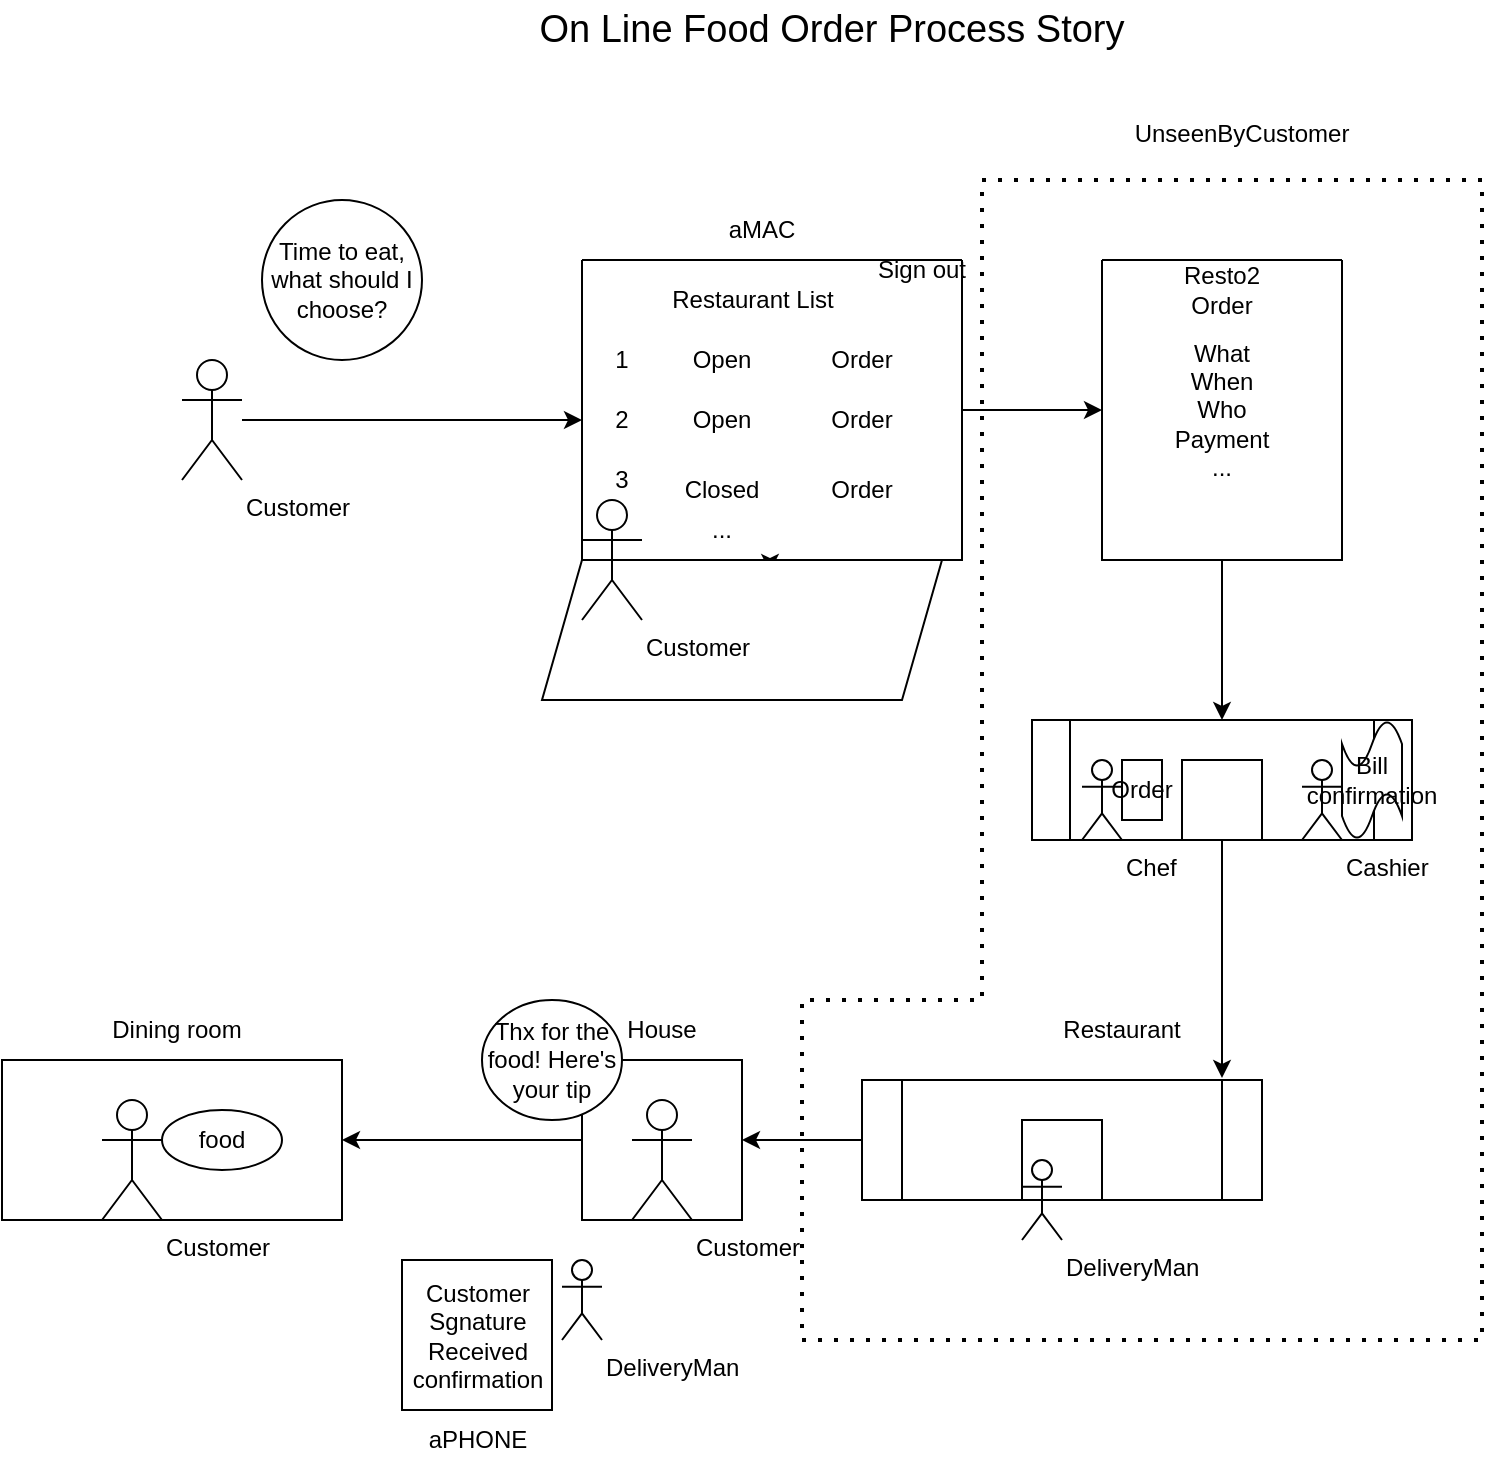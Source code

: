 <mxfile version="20.8.15" type="github">
  <diagram name="Page-1" id="24cGuhFqlBtAouZnWeeH">
    <mxGraphModel dx="1194" dy="797" grid="1" gridSize="10" guides="1" tooltips="1" connect="1" arrows="1" fold="1" page="1" pageScale="1" pageWidth="850" pageHeight="1100" math="0" shadow="0">
      <root>
        <mxCell id="0" />
        <mxCell id="1" parent="0" />
        <mxCell id="K8Uam2Voq4mU4n3GS_Z4-25" style="edgeStyle=orthogonalEdgeStyle;rounded=0;orthogonalLoop=1;jettySize=auto;html=1;" parent="1" source="gwAT7ZUjaCjg8AmAKzfd-1" edge="1">
          <mxGeometry relative="1" as="geometry">
            <mxPoint x="330" y="330" as="targetPoint" />
          </mxGeometry>
        </mxCell>
        <mxCell id="gwAT7ZUjaCjg8AmAKzfd-1" value="Customer" style="shape=umlActor;verticalLabelPosition=bottom;verticalAlign=top;html=1;outlineConnect=0;labelPosition=right;align=left;" parent="1" vertex="1">
          <mxGeometry x="130" y="300" width="30" height="60" as="geometry" />
        </mxCell>
        <mxCell id="gwAT7ZUjaCjg8AmAKzfd-4" value="Time to eat, what should I choose?" style="ellipse;whiteSpace=wrap;html=1;verticalAlign=middle;labelPosition=center;verticalLabelPosition=middle;align=center;" parent="1" vertex="1">
          <mxGeometry x="170" y="220" width="80" height="80" as="geometry" />
        </mxCell>
        <mxCell id="K8Uam2Voq4mU4n3GS_Z4-64" style="edgeStyle=orthogonalEdgeStyle;rounded=0;orthogonalLoop=1;jettySize=auto;html=1;exitX=1;exitY=0.5;exitDx=0;exitDy=0;" parent="1" source="K8Uam2Voq4mU4n3GS_Z4-11" target="K8Uam2Voq4mU4n3GS_Z4-61" edge="1">
          <mxGeometry relative="1" as="geometry" />
        </mxCell>
        <mxCell id="K8Uam2Voq4mU4n3GS_Z4-11" value="" style="swimlane;startSize=0;movable=1;resizable=1;rotatable=1;deletable=1;editable=1;connectable=1;" parent="1" vertex="1">
          <mxGeometry x="330" y="250" width="190" height="150" as="geometry" />
        </mxCell>
        <mxCell id="K8Uam2Voq4mU4n3GS_Z4-12" value="Restaurant List" style="text;html=1;align=center;verticalAlign=middle;resizable=1;points=[];autosize=1;strokeColor=none;fillColor=none;movable=1;rotatable=1;deletable=1;editable=1;connectable=1;" parent="K8Uam2Voq4mU4n3GS_Z4-11" vertex="1">
          <mxGeometry y="5" width="170" height="30" as="geometry" />
        </mxCell>
        <mxCell id="K8Uam2Voq4mU4n3GS_Z4-13" value="Open" style="text;html=1;strokeColor=none;fillColor=none;align=center;verticalAlign=middle;whiteSpace=wrap;rounded=0;movable=0;resizable=0;rotatable=0;deletable=0;editable=0;connectable=0;" parent="K8Uam2Voq4mU4n3GS_Z4-11" vertex="1">
          <mxGeometry x="40" y="35" width="60" height="30" as="geometry" />
        </mxCell>
        <mxCell id="K8Uam2Voq4mU4n3GS_Z4-15" value="Open" style="text;html=1;strokeColor=none;fillColor=none;align=center;verticalAlign=middle;whiteSpace=wrap;rounded=0;movable=0;resizable=0;rotatable=0;deletable=0;editable=0;connectable=0;" parent="K8Uam2Voq4mU4n3GS_Z4-11" vertex="1">
          <mxGeometry x="40" y="65" width="60" height="30" as="geometry" />
        </mxCell>
        <mxCell id="K8Uam2Voq4mU4n3GS_Z4-18" value="Closed" style="text;html=1;strokeColor=none;fillColor=none;align=center;verticalAlign=middle;whiteSpace=wrap;rounded=0;movable=0;resizable=0;rotatable=0;deletable=0;editable=0;connectable=0;" parent="K8Uam2Voq4mU4n3GS_Z4-11" vertex="1">
          <mxGeometry x="40" y="100" width="60" height="30" as="geometry" />
        </mxCell>
        <mxCell id="K8Uam2Voq4mU4n3GS_Z4-19" value="..." style="text;html=1;strokeColor=none;fillColor=none;align=center;verticalAlign=middle;whiteSpace=wrap;rounded=0;movable=1;resizable=1;rotatable=1;deletable=1;editable=1;connectable=1;" parent="K8Uam2Voq4mU4n3GS_Z4-11" vertex="1">
          <mxGeometry x="40" y="120" width="60" height="30" as="geometry" />
        </mxCell>
        <mxCell id="K8Uam2Voq4mU4n3GS_Z4-21" value="1" style="text;html=1;strokeColor=none;fillColor=none;align=center;verticalAlign=middle;whiteSpace=wrap;rounded=0;movable=0;resizable=0;rotatable=0;deletable=0;editable=0;connectable=0;" parent="K8Uam2Voq4mU4n3GS_Z4-11" vertex="1">
          <mxGeometry x="-10" y="35" width="60" height="30" as="geometry" />
        </mxCell>
        <mxCell id="K8Uam2Voq4mU4n3GS_Z4-22" value="2" style="text;html=1;strokeColor=none;fillColor=none;align=center;verticalAlign=middle;whiteSpace=wrap;rounded=0;movable=0;resizable=0;rotatable=0;deletable=0;editable=0;connectable=0;" parent="K8Uam2Voq4mU4n3GS_Z4-11" vertex="1">
          <mxGeometry x="-10" y="65" width="60" height="30" as="geometry" />
        </mxCell>
        <mxCell id="K8Uam2Voq4mU4n3GS_Z4-23" value="3" style="text;html=1;strokeColor=none;fillColor=none;align=center;verticalAlign=middle;whiteSpace=wrap;rounded=0;movable=0;resizable=0;rotatable=0;deletable=0;editable=0;connectable=0;" parent="K8Uam2Voq4mU4n3GS_Z4-11" vertex="1">
          <mxGeometry x="-10" y="95" width="60" height="30" as="geometry" />
        </mxCell>
        <mxCell id="K8Uam2Voq4mU4n3GS_Z4-29" style="edgeStyle=orthogonalEdgeStyle;rounded=0;orthogonalLoop=1;jettySize=auto;html=1;exitX=0.5;exitY=1;exitDx=0;exitDy=0;entryX=0.9;entryY=1.2;entryDx=0;entryDy=0;entryPerimeter=0;" parent="K8Uam2Voq4mU4n3GS_Z4-11" source="K8Uam2Voq4mU4n3GS_Z4-11" target="K8Uam2Voq4mU4n3GS_Z4-19" edge="1">
          <mxGeometry relative="1" as="geometry" />
        </mxCell>
        <mxCell id="K8Uam2Voq4mU4n3GS_Z4-34" value="Order" style="text;html=1;strokeColor=none;fillColor=none;align=center;verticalAlign=middle;whiteSpace=wrap;rounded=0;" parent="K8Uam2Voq4mU4n3GS_Z4-11" vertex="1">
          <mxGeometry x="110" y="35" width="60" height="30" as="geometry" />
        </mxCell>
        <mxCell id="K8Uam2Voq4mU4n3GS_Z4-46" value="Order" style="text;html=1;strokeColor=none;fillColor=none;align=center;verticalAlign=middle;whiteSpace=wrap;rounded=0;" parent="K8Uam2Voq4mU4n3GS_Z4-11" vertex="1">
          <mxGeometry x="110" y="65" width="60" height="30" as="geometry" />
        </mxCell>
        <mxCell id="K8Uam2Voq4mU4n3GS_Z4-47" value="Order" style="text;html=1;strokeColor=none;fillColor=none;align=center;verticalAlign=middle;whiteSpace=wrap;rounded=0;" parent="K8Uam2Voq4mU4n3GS_Z4-11" vertex="1">
          <mxGeometry x="110" y="100" width="60" height="30" as="geometry" />
        </mxCell>
        <mxCell id="dpScCvn75QKcrCQb_mfu-1" value="Sign out" style="text;html=1;strokeColor=none;fillColor=none;align=center;verticalAlign=middle;whiteSpace=wrap;rounded=0;" vertex="1" parent="K8Uam2Voq4mU4n3GS_Z4-11">
          <mxGeometry x="140" y="-10" width="60" height="30" as="geometry" />
        </mxCell>
        <mxCell id="K8Uam2Voq4mU4n3GS_Z4-24" value="aMAC" style="text;html=1;strokeColor=none;fillColor=none;align=center;verticalAlign=middle;whiteSpace=wrap;rounded=0;movable=1;resizable=1;rotatable=1;deletable=1;editable=1;connectable=1;" parent="1" vertex="1">
          <mxGeometry x="330" y="220" width="180" height="30" as="geometry" />
        </mxCell>
        <mxCell id="K8Uam2Voq4mU4n3GS_Z4-28" value="" style="shape=parallelogram;perimeter=parallelogramPerimeter;whiteSpace=wrap;html=1;fixedSize=1;" parent="1" vertex="1">
          <mxGeometry x="310" y="400" width="200" height="70" as="geometry" />
        </mxCell>
        <mxCell id="K8Uam2Voq4mU4n3GS_Z4-26" value="Customer" style="shape=umlActor;verticalLabelPosition=bottom;verticalAlign=top;html=1;outlineConnect=0;labelPosition=right;align=left;" parent="1" vertex="1">
          <mxGeometry x="330" y="370" width="30" height="60" as="geometry" />
        </mxCell>
        <mxCell id="K8Uam2Voq4mU4n3GS_Z4-60" style="edgeStyle=orthogonalEdgeStyle;rounded=0;orthogonalLoop=1;jettySize=auto;html=1;exitX=0;exitY=0.5;exitDx=0;exitDy=0;entryX=1;entryY=0.5;entryDx=0;entryDy=0;" parent="1" source="K8Uam2Voq4mU4n3GS_Z4-30" target="K8Uam2Voq4mU4n3GS_Z4-49" edge="1">
          <mxGeometry relative="1" as="geometry" />
        </mxCell>
        <mxCell id="K8Uam2Voq4mU4n3GS_Z4-30" value="" style="shape=process;whiteSpace=wrap;html=1;backgroundOutline=1;" parent="1" vertex="1">
          <mxGeometry x="470" y="660" width="200" height="60" as="geometry" />
        </mxCell>
        <mxCell id="K8Uam2Voq4mU4n3GS_Z4-31" value="" style="rounded=0;whiteSpace=wrap;html=1;" parent="1" vertex="1">
          <mxGeometry x="550" y="680" width="40" height="40" as="geometry" />
        </mxCell>
        <mxCell id="K8Uam2Voq4mU4n3GS_Z4-32" value="Restaurant" style="text;html=1;strokeColor=none;fillColor=none;align=center;verticalAlign=middle;whiteSpace=wrap;rounded=0;" parent="1" vertex="1">
          <mxGeometry x="570" y="620" width="60" height="30" as="geometry" />
        </mxCell>
        <mxCell id="K8Uam2Voq4mU4n3GS_Z4-48" value="DeliveryMan" style="shape=umlActor;verticalLabelPosition=bottom;verticalAlign=top;html=1;outlineConnect=0;labelPosition=right;align=left;" parent="1" vertex="1">
          <mxGeometry x="550" y="700" width="20" height="40" as="geometry" />
        </mxCell>
        <mxCell id="K8Uam2Voq4mU4n3GS_Z4-53" style="edgeStyle=orthogonalEdgeStyle;rounded=0;orthogonalLoop=1;jettySize=auto;html=1;exitX=0;exitY=0.5;exitDx=0;exitDy=0;" parent="1" source="K8Uam2Voq4mU4n3GS_Z4-49" target="K8Uam2Voq4mU4n3GS_Z4-52" edge="1">
          <mxGeometry relative="1" as="geometry" />
        </mxCell>
        <mxCell id="K8Uam2Voq4mU4n3GS_Z4-49" value="" style="whiteSpace=wrap;html=1;aspect=fixed;" parent="1" vertex="1">
          <mxGeometry x="330" y="650" width="80" height="80" as="geometry" />
        </mxCell>
        <mxCell id="K8Uam2Voq4mU4n3GS_Z4-51" value="House" style="text;html=1;strokeColor=none;fillColor=none;align=center;verticalAlign=middle;whiteSpace=wrap;rounded=0;" parent="1" vertex="1">
          <mxGeometry x="340" y="620" width="60" height="30" as="geometry" />
        </mxCell>
        <mxCell id="K8Uam2Voq4mU4n3GS_Z4-52" value="" style="rounded=0;whiteSpace=wrap;html=1;" parent="1" vertex="1">
          <mxGeometry x="40" y="650" width="170" height="80" as="geometry" />
        </mxCell>
        <mxCell id="K8Uam2Voq4mU4n3GS_Z4-54" value="Dining room" style="text;html=1;strokeColor=none;fillColor=none;align=center;verticalAlign=middle;whiteSpace=wrap;rounded=0;" parent="1" vertex="1">
          <mxGeometry x="80" y="620" width="95" height="30" as="geometry" />
        </mxCell>
        <mxCell id="K8Uam2Voq4mU4n3GS_Z4-55" value="Customer" style="shape=umlActor;verticalLabelPosition=bottom;verticalAlign=top;html=1;outlineConnect=0;labelPosition=right;align=left;" parent="1" vertex="1">
          <mxGeometry x="355" y="670" width="30" height="60" as="geometry" />
        </mxCell>
        <mxCell id="K8Uam2Voq4mU4n3GS_Z4-57" value="Customer" style="shape=umlActor;verticalLabelPosition=bottom;verticalAlign=top;html=1;outlineConnect=0;labelPosition=right;align=left;" parent="1" vertex="1">
          <mxGeometry x="90" y="670" width="30" height="60" as="geometry" />
        </mxCell>
        <mxCell id="K8Uam2Voq4mU4n3GS_Z4-58" value="food" style="ellipse;whiteSpace=wrap;html=1;" parent="1" vertex="1">
          <mxGeometry x="120" y="675" width="60" height="30" as="geometry" />
        </mxCell>
        <mxCell id="K8Uam2Voq4mU4n3GS_Z4-59" value="DeliveryMan" style="shape=umlActor;verticalLabelPosition=bottom;verticalAlign=top;html=1;outlineConnect=0;labelPosition=right;align=left;" parent="1" vertex="1">
          <mxGeometry x="320" y="750" width="20" height="40" as="geometry" />
        </mxCell>
        <mxCell id="K8Uam2Voq4mU4n3GS_Z4-74" style="edgeStyle=orthogonalEdgeStyle;rounded=0;orthogonalLoop=1;jettySize=auto;html=1;entryX=0.5;entryY=0;entryDx=0;entryDy=0;" parent="1" source="K8Uam2Voq4mU4n3GS_Z4-61" target="K8Uam2Voq4mU4n3GS_Z4-65" edge="1">
          <mxGeometry relative="1" as="geometry" />
        </mxCell>
        <mxCell id="K8Uam2Voq4mU4n3GS_Z4-61" value="" style="swimlane;startSize=0;" parent="1" vertex="1">
          <mxGeometry x="590" y="250" width="120" height="150" as="geometry" />
        </mxCell>
        <mxCell id="K8Uam2Voq4mU4n3GS_Z4-62" value="Resto2 Order" style="text;html=1;strokeColor=none;fillColor=none;align=center;verticalAlign=middle;whiteSpace=wrap;rounded=0;" parent="K8Uam2Voq4mU4n3GS_Z4-61" vertex="1">
          <mxGeometry x="30" width="60" height="30" as="geometry" />
        </mxCell>
        <mxCell id="K8Uam2Voq4mU4n3GS_Z4-63" value="What&lt;br&gt;When&lt;br&gt;Who&lt;br&gt;Payment&lt;br&gt;..." style="text;html=1;strokeColor=none;fillColor=none;align=center;verticalAlign=middle;whiteSpace=wrap;rounded=0;" parent="K8Uam2Voq4mU4n3GS_Z4-61" vertex="1">
          <mxGeometry x="30" y="60" width="60" height="30" as="geometry" />
        </mxCell>
        <mxCell id="K8Uam2Voq4mU4n3GS_Z4-65" value="" style="shape=process;whiteSpace=wrap;html=1;backgroundOutline=1;" parent="1" vertex="1">
          <mxGeometry x="555" y="480" width="190" height="60" as="geometry" />
        </mxCell>
        <mxCell id="K8Uam2Voq4mU4n3GS_Z4-75" style="edgeStyle=orthogonalEdgeStyle;rounded=0;orthogonalLoop=1;jettySize=auto;html=1;entryX=0.9;entryY=-0.017;entryDx=0;entryDy=0;entryPerimeter=0;" parent="1" source="K8Uam2Voq4mU4n3GS_Z4-66" target="K8Uam2Voq4mU4n3GS_Z4-30" edge="1">
          <mxGeometry relative="1" as="geometry" />
        </mxCell>
        <mxCell id="K8Uam2Voq4mU4n3GS_Z4-66" value="" style="rounded=0;whiteSpace=wrap;html=1;" parent="1" vertex="1">
          <mxGeometry x="630" y="500" width="40" height="40" as="geometry" />
        </mxCell>
        <mxCell id="K8Uam2Voq4mU4n3GS_Z4-68" value="Chef" style="shape=umlActor;verticalLabelPosition=bottom;verticalAlign=top;html=1;outlineConnect=0;labelPosition=right;align=left;" parent="1" vertex="1">
          <mxGeometry x="580" y="500" width="20" height="40" as="geometry" />
        </mxCell>
        <mxCell id="K8Uam2Voq4mU4n3GS_Z4-70" value="Order" style="shape=note;whiteSpace=wrap;html=1;backgroundOutline=1;darkOpacity=0.05;size=0;" parent="1" vertex="1">
          <mxGeometry x="600" y="500" width="20" height="30" as="geometry" />
        </mxCell>
        <mxCell id="K8Uam2Voq4mU4n3GS_Z4-72" value="Cashier" style="shape=umlActor;verticalLabelPosition=bottom;verticalAlign=top;html=1;outlineConnect=0;labelPosition=right;align=left;" parent="1" vertex="1">
          <mxGeometry x="690" y="500" width="20" height="40" as="geometry" />
        </mxCell>
        <mxCell id="K8Uam2Voq4mU4n3GS_Z4-73" value="Bill confirmation" style="shape=tape;whiteSpace=wrap;html=1;rotation=0;" parent="1" vertex="1">
          <mxGeometry x="710" y="480" width="30" height="60" as="geometry" />
        </mxCell>
        <mxCell id="K8Uam2Voq4mU4n3GS_Z4-76" value="On Line Food Order Process Story" style="text;html=1;strokeColor=none;fillColor=none;align=center;verticalAlign=middle;whiteSpace=wrap;rounded=0;fontSize=19;" parent="1" vertex="1">
          <mxGeometry x="240" y="120" width="430" height="30" as="geometry" />
        </mxCell>
        <mxCell id="K8Uam2Voq4mU4n3GS_Z4-77" value="" style="endArrow=none;dashed=1;html=1;dashPattern=1 3;strokeWidth=2;rounded=0;fontSize=19;" parent="1" edge="1">
          <mxGeometry width="50" height="50" relative="1" as="geometry">
            <mxPoint x="530" y="210" as="sourcePoint" />
            <mxPoint x="530" y="210" as="targetPoint" />
            <Array as="points">
              <mxPoint x="780" y="210" />
              <mxPoint x="780" y="790" />
              <mxPoint x="440" y="790" />
              <mxPoint x="440" y="620" />
              <mxPoint x="530" y="620" />
            </Array>
          </mxGeometry>
        </mxCell>
        <mxCell id="K8Uam2Voq4mU4n3GS_Z4-78" value="&lt;font style=&quot;font-size: 12px;&quot;&gt;UnseenByCustomer&lt;/font&gt;" style="text;html=1;strokeColor=none;fillColor=none;align=center;verticalAlign=middle;whiteSpace=wrap;rounded=0;fontSize=19;" parent="1" vertex="1">
          <mxGeometry x="630" y="170" width="60" height="30" as="geometry" />
        </mxCell>
        <mxCell id="K8Uam2Voq4mU4n3GS_Z4-80" value="Thx for the food! Here&#39;s your tip" style="ellipse;whiteSpace=wrap;html=1;fontSize=12;" parent="1" vertex="1">
          <mxGeometry x="280" y="620" width="70" height="60" as="geometry" />
        </mxCell>
        <mxCell id="K8Uam2Voq4mU4n3GS_Z4-81" value="" style="rounded=0;whiteSpace=wrap;html=1;fontSize=12;rotation=90;" parent="1" vertex="1">
          <mxGeometry x="240" y="750" width="75" height="75" as="geometry" />
        </mxCell>
        <mxCell id="K8Uam2Voq4mU4n3GS_Z4-82" value="Customer Sgnature&lt;br&gt;Received confirmation" style="text;html=1;strokeColor=none;fillColor=none;align=center;verticalAlign=middle;whiteSpace=wrap;rounded=0;fontSize=12;" parent="1" vertex="1">
          <mxGeometry x="247.5" y="767.5" width="60" height="40" as="geometry" />
        </mxCell>
        <mxCell id="K8Uam2Voq4mU4n3GS_Z4-83" value="aPHONE" style="text;html=1;strokeColor=none;fillColor=none;align=center;verticalAlign=middle;whiteSpace=wrap;rounded=0;fontSize=12;" parent="1" vertex="1">
          <mxGeometry x="247.5" y="825" width="60" height="30" as="geometry" />
        </mxCell>
      </root>
    </mxGraphModel>
  </diagram>
</mxfile>
